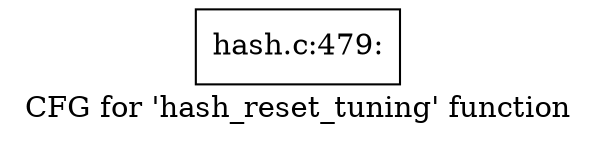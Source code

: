 digraph "CFG for 'hash_reset_tuning' function" {
	label="CFG for 'hash_reset_tuning' function";

	Node0xdf47da0 [shape=record,label="{hash.c:479:}"];
}
